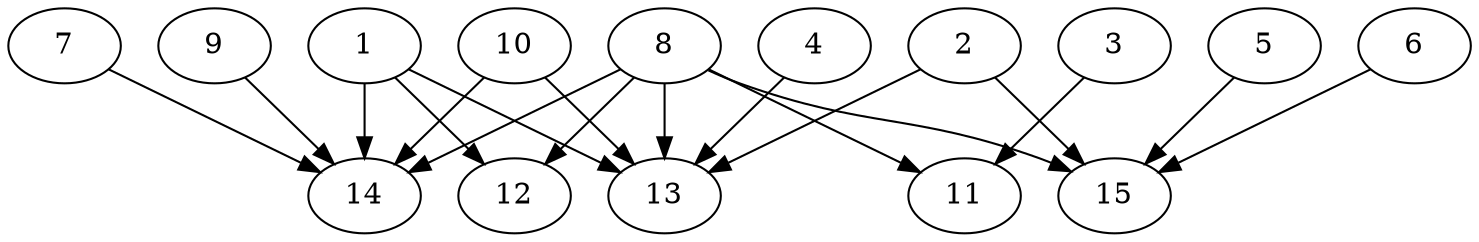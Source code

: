 // DAG automatically generated by daggen at Thu Oct  3 13:59:27 2019
// ./daggen --dot -n 15 --ccr 0.5 --fat 0.9 --regular 0.9 --density 0.5 --mindata 5242880 --maxdata 52428800 
digraph G {
  1 [size="89901056", alpha="0.11", expect_size="44950528"] 
  1 -> 12 [size ="44950528"]
  1 -> 13 [size ="44950528"]
  1 -> 14 [size ="44950528"]
  2 [size="68509696", alpha="0.08", expect_size="34254848"] 
  2 -> 13 [size ="34254848"]
  2 -> 15 [size ="34254848"]
  3 [size="85297152", alpha="0.16", expect_size="42648576"] 
  3 -> 11 [size ="42648576"]
  4 [size="11640832", alpha="0.19", expect_size="5820416"] 
  4 -> 13 [size ="5820416"]
  5 [size="41101312", alpha="0.17", expect_size="20550656"] 
  5 -> 15 [size ="20550656"]
  6 [size="88182784", alpha="0.16", expect_size="44091392"] 
  6 -> 15 [size ="44091392"]
  7 [size="34428928", alpha="0.10", expect_size="17214464"] 
  7 -> 14 [size ="17214464"]
  8 [size="78635008", alpha="0.00", expect_size="39317504"] 
  8 -> 11 [size ="39317504"]
  8 -> 12 [size ="39317504"]
  8 -> 13 [size ="39317504"]
  8 -> 14 [size ="39317504"]
  8 -> 15 [size ="39317504"]
  9 [size="92966912", alpha="0.11", expect_size="46483456"] 
  9 -> 14 [size ="46483456"]
  10 [size="88713216", alpha="0.14", expect_size="44356608"] 
  10 -> 13 [size ="44356608"]
  10 -> 14 [size ="44356608"]
  11 [size="96651264", alpha="0.03", expect_size="48325632"] 
  12 [size="52942848", alpha="0.15", expect_size="26471424"] 
  13 [size="88580096", alpha="0.09", expect_size="44290048"] 
  14 [size="71479296", alpha="0.10", expect_size="35739648"] 
  15 [size="66074624", alpha="0.19", expect_size="33037312"] 
}
